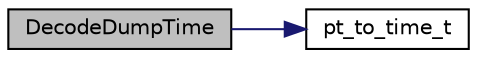 digraph "DecodeDumpTime"
{
  edge [fontname="Helvetica",fontsize="10",labelfontname="Helvetica",labelfontsize="10"];
  node [fontname="Helvetica",fontsize="10",shape=record];
  rankdir="LR";
  Node3 [label="DecodeDumpTime",height=0.2,width=0.4,color="black", fillcolor="grey75", style="filled", fontcolor="black"];
  Node3 -> Node4 [color="midnightblue",fontsize="10",style="solid",fontname="Helvetica"];
  Node4 [label="pt_to_time_t",height=0.2,width=0.4,color="black", fillcolor="white", style="filled",URL="$rpcdump_8cpp.html#a5aff05ff6a2fa11eddbf183bf7be64c8"];
}

